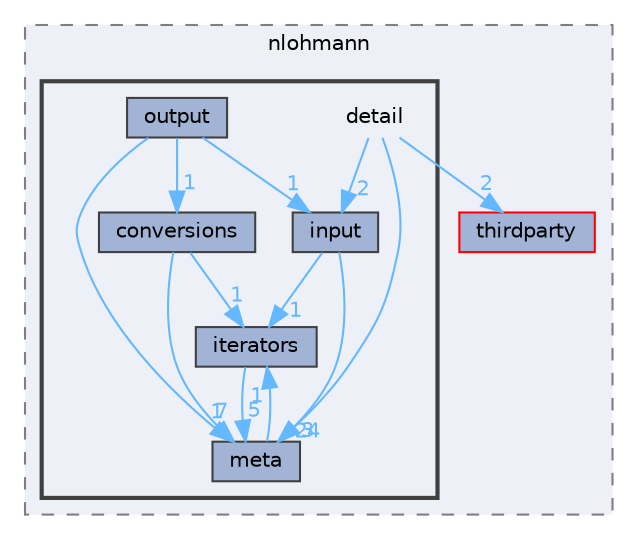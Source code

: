 digraph "E:/Code/Skola/Su/CProg/CProg-Project/include/nlohmann/detail"
{
 // LATEX_PDF_SIZE
  bgcolor="transparent";
  edge [fontname=Helvetica,fontsize=10,labelfontname=Helvetica,labelfontsize=10];
  node [fontname=Helvetica,fontsize=10,shape=box,height=0.2,width=0.4];
  compound=true
  subgraph clusterdir_fa316d1ecd71465cbeab17f4208e6946 {
    graph [ bgcolor="#edf0f7", pencolor="grey50", label="nlohmann", fontname=Helvetica,fontsize=10 style="filled,dashed", URL="dir_fa316d1ecd71465cbeab17f4208e6946.html",tooltip=""]
  dir_18865115b1f97ee99743fb5d3c3b85c1 [label="thirdparty", fillcolor="#a2b4d6", color="red", style="filled", URL="dir_18865115b1f97ee99743fb5d3c3b85c1.html",tooltip=""];
  subgraph clusterdir_2b6972d6a6c3e784631d329d2725fa49 {
    graph [ bgcolor="#edf0f7", pencolor="grey25", label="", fontname=Helvetica,fontsize=10 style="filled,bold", URL="dir_2b6972d6a6c3e784631d329d2725fa49.html",tooltip=""]
    dir_2b6972d6a6c3e784631d329d2725fa49 [shape=plaintext, label="detail"];
  dir_f1efdb67a2e01ba560d7abb4eb7f4eb3 [label="conversions", fillcolor="#a2b4d6", color="grey25", style="filled", URL="dir_f1efdb67a2e01ba560d7abb4eb7f4eb3.html",tooltip=""];
  dir_a9a007a32e58d75fcc663c8040a6eae9 [label="input", fillcolor="#a2b4d6", color="grey25", style="filled", URL="dir_a9a007a32e58d75fcc663c8040a6eae9.html",tooltip=""];
  dir_b22bbbc741cd35750d003b17c98d5bba [label="iterators", fillcolor="#a2b4d6", color="grey25", style="filled", URL="dir_b22bbbc741cd35750d003b17c98d5bba.html",tooltip=""];
  dir_c4932de8b1acb55fc5bb0ab19ac830b2 [label="meta", fillcolor="#a2b4d6", color="grey25", style="filled", URL="dir_c4932de8b1acb55fc5bb0ab19ac830b2.html",tooltip=""];
  dir_b7bbd8672caccc6988c002584921cdff [label="output", fillcolor="#a2b4d6", color="grey25", style="filled", URL="dir_b7bbd8672caccc6988c002584921cdff.html",tooltip=""];
  }
  }
  dir_2b6972d6a6c3e784631d329d2725fa49->dir_18865115b1f97ee99743fb5d3c3b85c1 [headlabel="2", labeldistance=1.5 headhref="dir_000028_000051.html" href="dir_000028_000051.html" color="steelblue1" fontcolor="steelblue1"];
  dir_2b6972d6a6c3e784631d329d2725fa49->dir_a9a007a32e58d75fcc663c8040a6eae9 [headlabel="2", labeldistance=1.5 headhref="dir_000028_000033.html" href="dir_000028_000033.html" color="steelblue1" fontcolor="steelblue1"];
  dir_2b6972d6a6c3e784631d329d2725fa49->dir_c4932de8b1acb55fc5bb0ab19ac830b2 [headlabel="24", labeldistance=1.5 headhref="dir_000028_000038.html" href="dir_000028_000038.html" color="steelblue1" fontcolor="steelblue1"];
  dir_f1efdb67a2e01ba560d7abb4eb7f4eb3->dir_b22bbbc741cd35750d003b17c98d5bba [headlabel="1", labeldistance=1.5 headhref="dir_000026_000034.html" href="dir_000026_000034.html" color="steelblue1" fontcolor="steelblue1"];
  dir_f1efdb67a2e01ba560d7abb4eb7f4eb3->dir_c4932de8b1acb55fc5bb0ab19ac830b2 [headlabel="7", labeldistance=1.5 headhref="dir_000026_000038.html" href="dir_000026_000038.html" color="steelblue1" fontcolor="steelblue1"];
  dir_a9a007a32e58d75fcc663c8040a6eae9->dir_b22bbbc741cd35750d003b17c98d5bba [headlabel="1", labeldistance=1.5 headhref="dir_000033_000034.html" href="dir_000033_000034.html" color="steelblue1" fontcolor="steelblue1"];
  dir_a9a007a32e58d75fcc663c8040a6eae9->dir_c4932de8b1acb55fc5bb0ab19ac830b2 [headlabel="3", labeldistance=1.5 headhref="dir_000033_000038.html" href="dir_000033_000038.html" color="steelblue1" fontcolor="steelblue1"];
  dir_b22bbbc741cd35750d003b17c98d5bba->dir_c4932de8b1acb55fc5bb0ab19ac830b2 [headlabel="5", labeldistance=1.5 headhref="dir_000034_000038.html" href="dir_000034_000038.html" color="steelblue1" fontcolor="steelblue1"];
  dir_c4932de8b1acb55fc5bb0ab19ac830b2->dir_b22bbbc741cd35750d003b17c98d5bba [headlabel="1", labeldistance=1.5 headhref="dir_000038_000034.html" href="dir_000038_000034.html" color="steelblue1" fontcolor="steelblue1"];
  dir_b7bbd8672caccc6988c002584921cdff->dir_a9a007a32e58d75fcc663c8040a6eae9 [headlabel="1", labeldistance=1.5 headhref="dir_000042_000033.html" href="dir_000042_000033.html" color="steelblue1" fontcolor="steelblue1"];
  dir_b7bbd8672caccc6988c002584921cdff->dir_c4932de8b1acb55fc5bb0ab19ac830b2 [headlabel="1", labeldistance=1.5 headhref="dir_000042_000038.html" href="dir_000042_000038.html" color="steelblue1" fontcolor="steelblue1"];
  dir_b7bbd8672caccc6988c002584921cdff->dir_f1efdb67a2e01ba560d7abb4eb7f4eb3 [headlabel="1", labeldistance=1.5 headhref="dir_000042_000026.html" href="dir_000042_000026.html" color="steelblue1" fontcolor="steelblue1"];
}
